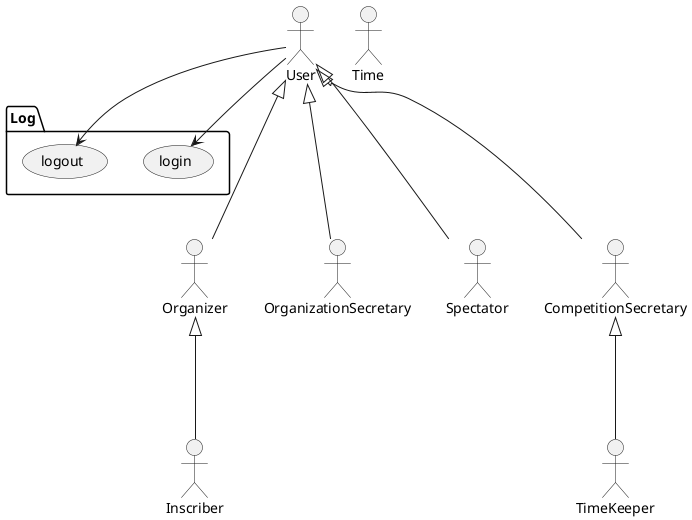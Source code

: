 @startuml

actor Organizer as Organizer
actor Inscriber as Inscriber
actor OrganizationSecretary as OrganizationSecretary
actor Time as Time
actor TimeKeeper as TimeKeeper
actor Spectator as Spectator
actor CompetitionSecretary as CompetitionSecretary
actor User

package Log {
  usecase login
  usecase logout
}

User -> login
User --> logout

User <|--- Organizer
User <|--- OrganizationSecretary
User <|--- CompetitionSecretary
User <|--- Spectator
CompetitionSecretary <|--- TimeKeeper
Organizer <|--- Inscriber

newpage
left to right direction

package Clubs_Management {
    usecase "showClubs" as showClubs
    usecase "editClub" as editClub
    usecase "deleteClub" as deleteClub
}

package OrganizersManagement {
  usecase "showOrganizers" as showOrganizers
  usecase "editOrganizer" as editOrganizer
  usecase "deleteOrganizer" as deleteOrganizer
}

package InscribersManagement {
  usecase "showInscribers" as showInscribers
  usecase "deleteInscriber" as deleteInscriber
  usecase "editInscriber" as editInscriber
}

package CategoryManagement {
  usecase "deleteCategory" as deleteCategory
  usecase "editCategory" as editCategory
  usecase "showCategories" as showCategories
}

OrganizationSecretary --> showClubs
OrganizationSecretary --> editClub
OrganizationSecretary --> deleteClub

OrganizationSecretary --> showOrganizers
OrganizationSecretary --> editOrganizer
OrganizationSecretary --> deleteOrganizer
OrganizationSecretary --> showOrganizers

OrganizationSecretary --> deleteInscriber
OrganizationSecretary --> editInscriber
OrganizationSecretary --> showInscribers

OrganizationSecretary --> deleteCategory
OrganizationSecretary --> editCategory
OrganizationSecretary --> showCategories

newpage
left to right direction

package COMPETITION_BUREAUCRACY {
  usecase openInscriptions
  usecase closeInscriptions

  usecase deleteCompetition
  usecase editCompetition

  usecase drawLifters
  usecase inscribeLifter
  usecase uninscribeLifter
  usecase showInscribedLifters

  usecase generateClassifications
  usecase showClassifications
}

Time --> closeInscriptions
Organizer --> closeInscriptions
Organizer --> openInscriptions
Organizer --> drawLifters
Organizer --> deleteCompetition
Organizer --> editCompetition
Organizer --> generateClassifications
Organizer --> showClassifications

Inscriber --> inscribeLifter
Inscriber --> uninscribeLifter
Inscriber --> showInscribedLifter


newpage
left to right direction

package BATCHES_BUREAUCRACY {
  usecase showBatches
  usecase editBatch

  usecase deleteBatch
  usecase assignLifterToBatch
  usecase unassignLifterToBatch

  usecase showLifterCategory
  usecase setLiftStatus
  usecase setLiftValue

  usecase setLiftWeightChange
  usecase generateAct
  usecase downloadAct
  usecase introduceWeighinData

  usecase initPlay
  usecase finishPlay
}

Organizer --> showBatches
Organizer --> editBatch
Organizer --> assignLifterToBatch
Organizer --> unassignLifterToBatch
Organizer --> deleteBatch
Organizer --> introduceWeighinData
Organizer --> downloadAct

CompetitionSecretary --> setLiftStatus
CompetitionSecretary --> setLiftValue
CompetitionSecretary --> generateAct
CompetitionSecretary --> setLiftWeightChange
CompetitionSecretary --> showLifterCategory
CompetitionSecretary --> initPlay
CompetitionSecretary --> finishPlay

newpage
left to right direction

package TIMER {
  usecase startTimer
  usecase pauseTimer
  usecase resumeTimer
  usecase setTimerDuration
  usecase stopTimer
}

TimeKeeper --> startTimer
TimeKeeper --> pauseTimer
TimeKeeper --> resumeTimer
TimeKeeper --> stopTimer
TimeKeeper --> setTimerDuration
Time --> stopTimer


newpage
left to right direction

package SPECTATOR_VIEW {
  usecase showCompetition
  usecase showBatchInscriptions
  usecase showBatchWeighins
  usecase showFinishedBatchs
  usecase showLiveBatchInPlay
  usecase showResults
  usecase downloadResults
}
Spectator --> showCompetition
Spectator --> showBatchInscriptions
Spectator --> showBatchWeighins
Spectator --> showFinishedBatchs
Spectator --> showLiveBatchInPlay
Spectator --> showResults
Spectator --> downloadResults

@enduml